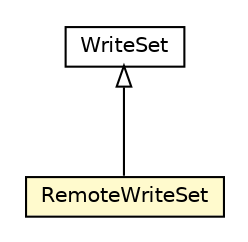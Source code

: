 #!/usr/local/bin/dot
#
# Class diagram 
# Generated by UMLGraph version 5.1 (http://www.umlgraph.org/)
#

digraph G {
	edge [fontname="Helvetica",fontsize=10,labelfontname="Helvetica",labelfontsize=10];
	node [fontname="Helvetica",fontsize=10,shape=plaintext];
	nodesep=0.25;
	ranksep=0.5;
	// pt.ist.fenixframework.backend.jvstm.lf.RemoteWriteSet
	c116895 [label=<<table title="pt.ist.fenixframework.backend.jvstm.lf.RemoteWriteSet" border="0" cellborder="1" cellspacing="0" cellpadding="2" port="p" bgcolor="lemonChiffon" href="./RemoteWriteSet.html">
		<tr><td><table border="0" cellspacing="0" cellpadding="1">
<tr><td align="center" balign="center"> RemoteWriteSet </td></tr>
		</table></td></tr>
		</table>>, fontname="Helvetica", fontcolor="black", fontsize=10.0];
	//pt.ist.fenixframework.backend.jvstm.lf.RemoteWriteSet extends jvstm.WriteSet
	c116984:p -> c116895:p [dir=back,arrowtail=empty];
	// jvstm.WriteSet
	c116984 [label=<<table title="jvstm.WriteSet" border="0" cellborder="1" cellspacing="0" cellpadding="2" port="p" href="http://java.sun.com/j2se/1.4.2/docs/api/jvstm/WriteSet.html">
		<tr><td><table border="0" cellspacing="0" cellpadding="1">
<tr><td align="center" balign="center"> WriteSet </td></tr>
		</table></td></tr>
		</table>>, fontname="Helvetica", fontcolor="black", fontsize=10.0];
}

